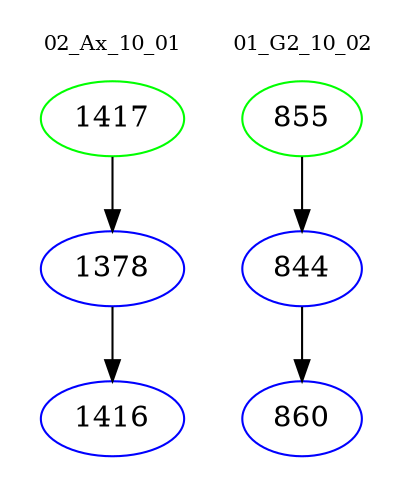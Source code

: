 digraph{
subgraph cluster_0 {
color = white
label = "02_Ax_10_01";
fontsize=10;
T0_1417 [label="1417", color="green"]
T0_1417 -> T0_1378 [color="black"]
T0_1378 [label="1378", color="blue"]
T0_1378 -> T0_1416 [color="black"]
T0_1416 [label="1416", color="blue"]
}
subgraph cluster_1 {
color = white
label = "01_G2_10_02";
fontsize=10;
T1_855 [label="855", color="green"]
T1_855 -> T1_844 [color="black"]
T1_844 [label="844", color="blue"]
T1_844 -> T1_860 [color="black"]
T1_860 [label="860", color="blue"]
}
}
